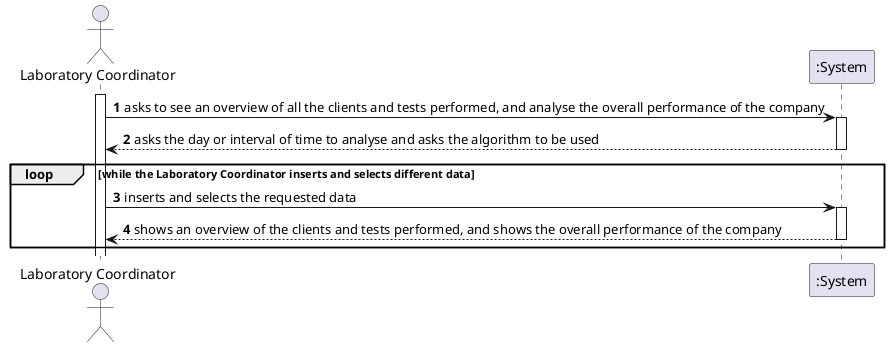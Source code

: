 @startuml
autonumber
actor "Laboratory Coordinator" as LC

activate LC
LC-> ":System" : asks to see an overview of all the clients and tests performed, and analyse the overall performance of the company
activate ":System"
":System" --> LC : asks the day or interval of time to analyse and asks the algorithm to be used
deactivate ":System"

loop while the Laboratory Coordinator inserts and selects different data
LC-> ":System" : inserts and selects the requested data
activate ":System"
":System" --> LC : shows an overview of the clients and tests performed, and shows the overall performance of the company
deactivate ":System"
end

@enduml